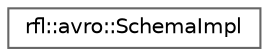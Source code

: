 digraph "类继承关系图"
{
 // LATEX_PDF_SIZE
  bgcolor="transparent";
  edge [fontname=Helvetica,fontsize=10,labelfontname=Helvetica,labelfontsize=10];
  node [fontname=Helvetica,fontsize=10,shape=box,height=0.2,width=0.4];
  rankdir="LR";
  Node0 [id="Node000000",label="rfl::avro::SchemaImpl",height=0.2,width=0.4,color="grey40", fillcolor="white", style="filled",URL="$classrfl_1_1avro_1_1_schema_impl.html",tooltip=" "];
}
